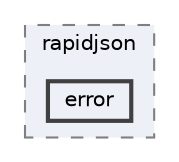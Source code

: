 digraph "content/cereal/external/rapidjson/error"
{
 // LATEX_PDF_SIZE
  bgcolor="transparent";
  edge [fontname=Helvetica,fontsize=10,labelfontname=Helvetica,labelfontsize=10];
  node [fontname=Helvetica,fontsize=10,shape=box,height=0.2,width=0.4];
  compound=true
  subgraph clusterdir_d33aecc045c0d91edcd40b6100dcd895 {
    graph [ bgcolor="#edf0f7", pencolor="grey50", label="rapidjson", fontname=Helvetica,fontsize=10 style="filled,dashed", URL="dir_d33aecc045c0d91edcd40b6100dcd895.html",tooltip=""]
  dir_64b6eee85aaa16cc833e6cf548f6df5f [label="error", fillcolor="#edf0f7", color="grey25", style="filled,bold", URL="dir_64b6eee85aaa16cc833e6cf548f6df5f.html",tooltip=""];
  }
}

